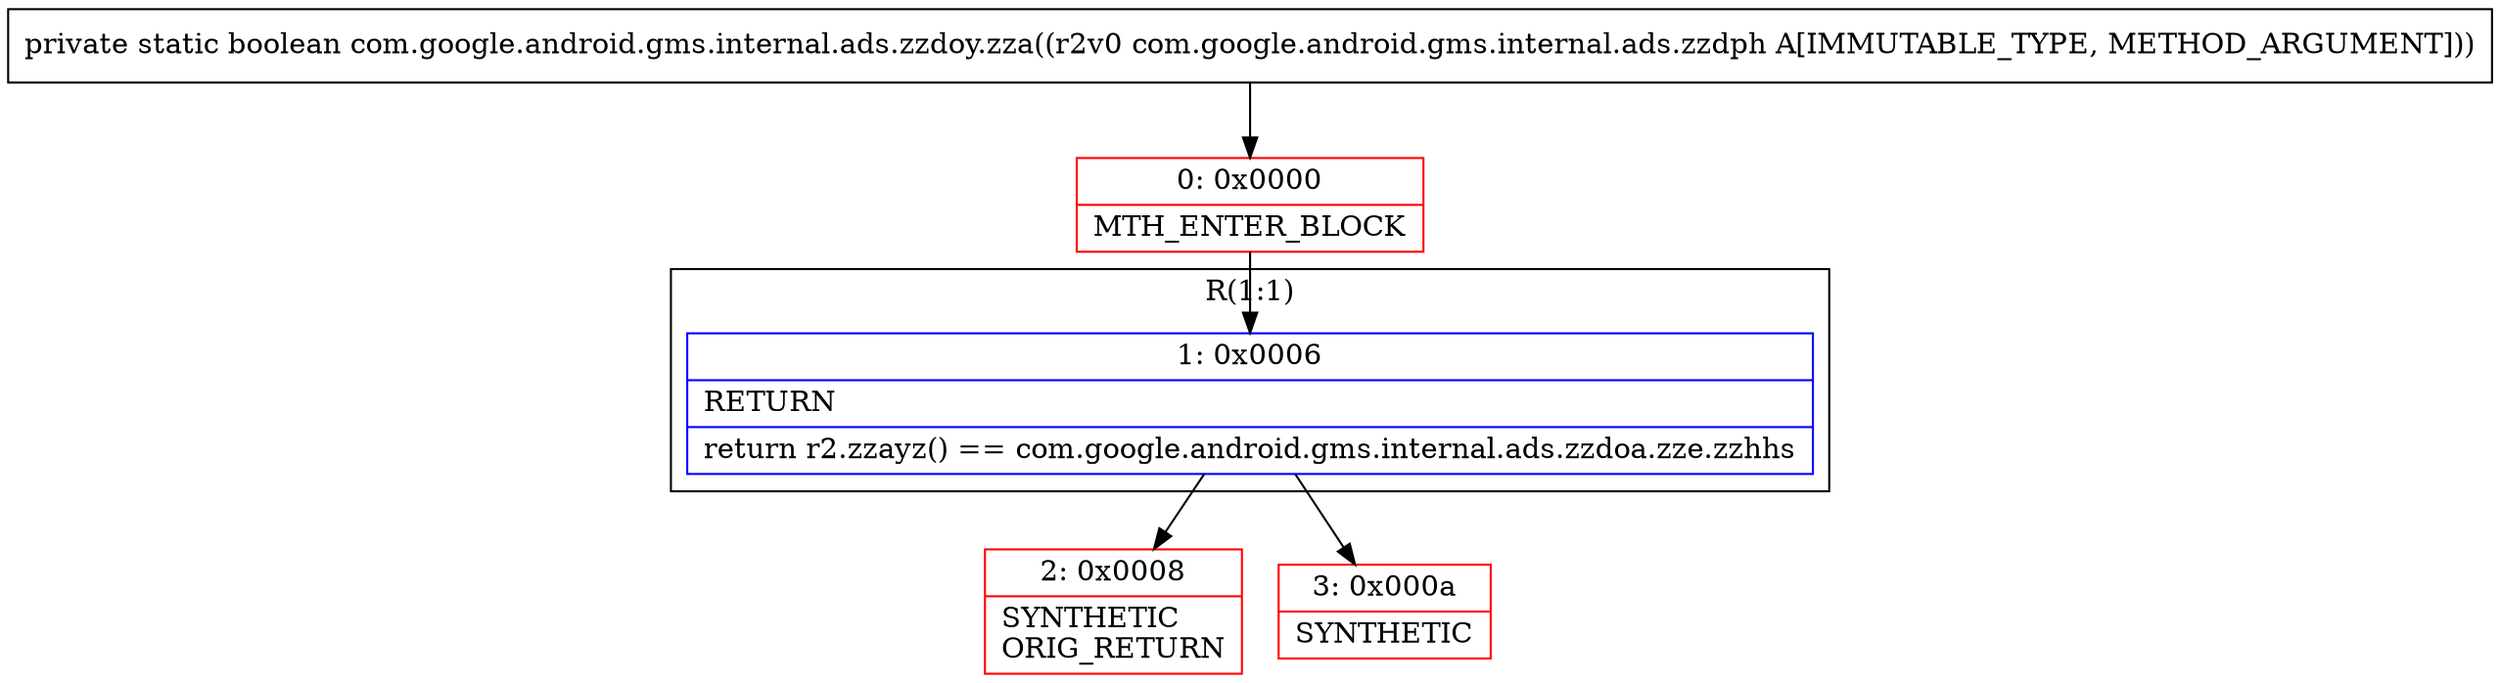 digraph "CFG forcom.google.android.gms.internal.ads.zzdoy.zza(Lcom\/google\/android\/gms\/internal\/ads\/zzdph;)Z" {
subgraph cluster_Region_1568440920 {
label = "R(1:1)";
node [shape=record,color=blue];
Node_1 [shape=record,label="{1\:\ 0x0006|RETURN\l|return r2.zzayz() == com.google.android.gms.internal.ads.zzdoa.zze.zzhhs\l}"];
}
Node_0 [shape=record,color=red,label="{0\:\ 0x0000|MTH_ENTER_BLOCK\l}"];
Node_2 [shape=record,color=red,label="{2\:\ 0x0008|SYNTHETIC\lORIG_RETURN\l}"];
Node_3 [shape=record,color=red,label="{3\:\ 0x000a|SYNTHETIC\l}"];
MethodNode[shape=record,label="{private static boolean com.google.android.gms.internal.ads.zzdoy.zza((r2v0 com.google.android.gms.internal.ads.zzdph A[IMMUTABLE_TYPE, METHOD_ARGUMENT])) }"];
MethodNode -> Node_0;
Node_1 -> Node_2;
Node_1 -> Node_3;
Node_0 -> Node_1;
}

